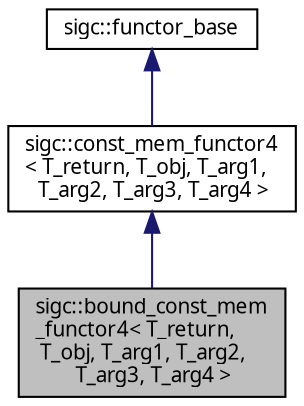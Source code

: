 digraph "sigc::bound_const_mem_functor4&lt; T_return, T_obj, T_arg1, T_arg2, T_arg3, T_arg4 &gt;"
{
  edge [fontname="Sans",fontsize="10",labelfontname="Sans",labelfontsize="10"];
  node [fontname="Sans",fontsize="10",shape=record];
  Node1 [label="sigc::bound_const_mem\l_functor4\< T_return,\l T_obj, T_arg1, T_arg2,\l T_arg3, T_arg4 \>",height=0.2,width=0.4,color="black", fillcolor="grey75", style="filled" fontcolor="black"];
  Node2 -> Node1 [dir="back",color="midnightblue",fontsize="10",style="solid",fontname="Sans"];
  Node2 [label="sigc::const_mem_functor4\l\< T_return, T_obj, T_arg1,\l T_arg2, T_arg3, T_arg4 \>",height=0.2,width=0.4,color="black", fillcolor="white", style="filled",URL="$classsigc_1_1const__mem__functor4.html",tooltip="const_mem_functor4 wraps const methods with 4 argument(s)."];
  Node3 -> Node2 [dir="back",color="midnightblue",fontsize="10",style="solid",fontname="Sans"];
  Node3 [label="sigc::functor_base",height=0.2,width=0.4,color="black", fillcolor="white", style="filled",URL="$structsigc_1_1functor__base.html",tooltip="A hint to the compiler."];
}
